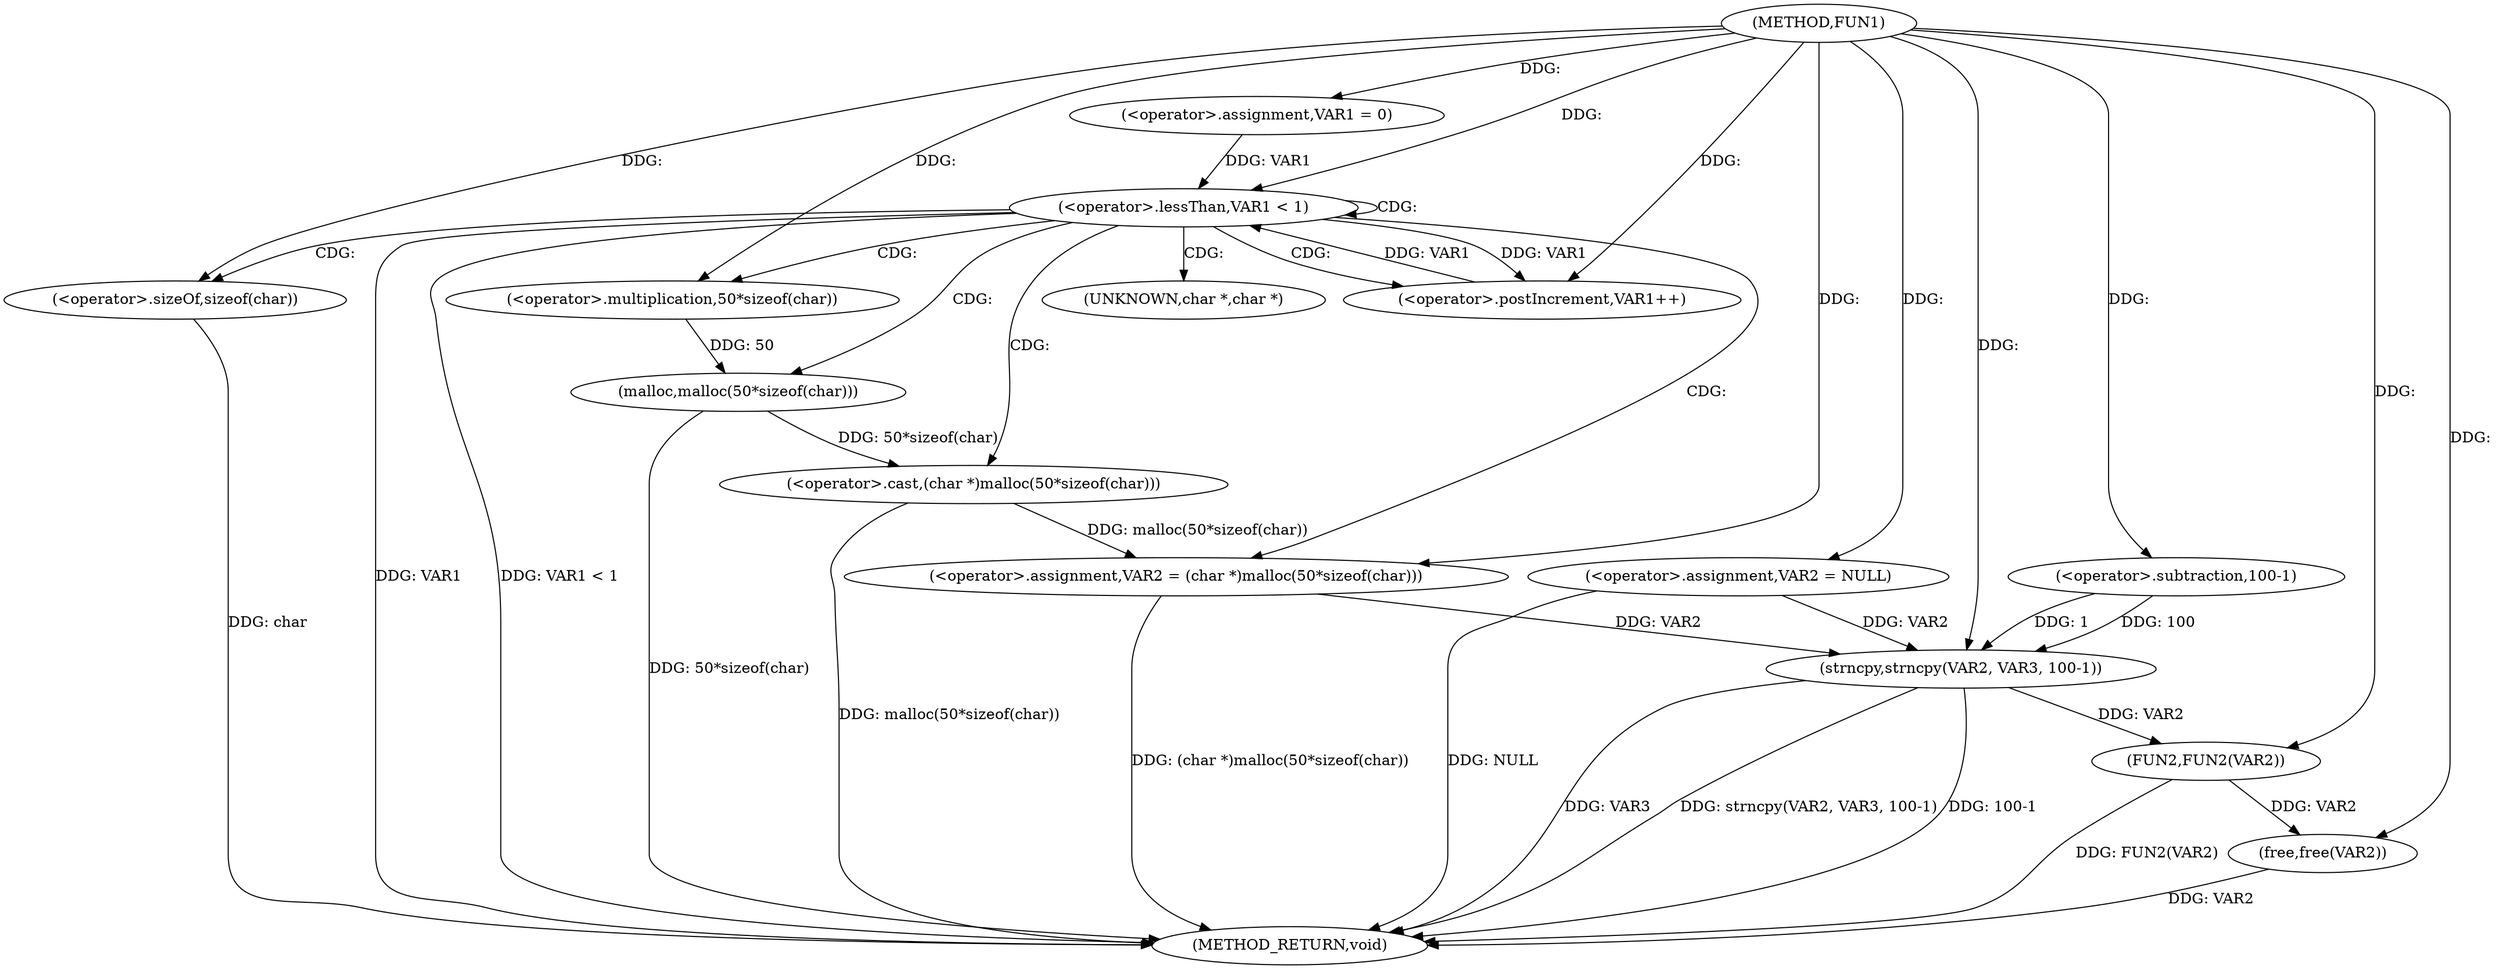 digraph FUN1 {  
"1000100" [label = "(METHOD,FUN1)" ]
"1000138" [label = "(METHOD_RETURN,void)" ]
"1000104" [label = "(<operator>.assignment,VAR2 = NULL)" ]
"1000108" [label = "(<operator>.assignment,VAR1 = 0)" ]
"1000111" [label = "(<operator>.lessThan,VAR1 < 1)" ]
"1000114" [label = "(<operator>.postIncrement,VAR1++)" ]
"1000117" [label = "(<operator>.assignment,VAR2 = (char *)malloc(50*sizeof(char)))" ]
"1000119" [label = "(<operator>.cast,(char *)malloc(50*sizeof(char)))" ]
"1000121" [label = "(malloc,malloc(50*sizeof(char)))" ]
"1000122" [label = "(<operator>.multiplication,50*sizeof(char))" ]
"1000124" [label = "(<operator>.sizeOf,sizeof(char))" ]
"1000128" [label = "(strncpy,strncpy(VAR2, VAR3, 100-1))" ]
"1000131" [label = "(<operator>.subtraction,100-1)" ]
"1000134" [label = "(FUN2,FUN2(VAR2))" ]
"1000136" [label = "(free,free(VAR2))" ]
"1000120" [label = "(UNKNOWN,char *,char *)" ]
  "1000128" -> "1000138"  [ label = "DDG: VAR3"] 
  "1000124" -> "1000138"  [ label = "DDG: char"] 
  "1000134" -> "1000138"  [ label = "DDG: FUN2(VAR2)"] 
  "1000119" -> "1000138"  [ label = "DDG: malloc(50*sizeof(char))"] 
  "1000111" -> "1000138"  [ label = "DDG: VAR1"] 
  "1000128" -> "1000138"  [ label = "DDG: strncpy(VAR2, VAR3, 100-1)"] 
  "1000117" -> "1000138"  [ label = "DDG: (char *)malloc(50*sizeof(char))"] 
  "1000111" -> "1000138"  [ label = "DDG: VAR1 < 1"] 
  "1000121" -> "1000138"  [ label = "DDG: 50*sizeof(char)"] 
  "1000136" -> "1000138"  [ label = "DDG: VAR2"] 
  "1000104" -> "1000138"  [ label = "DDG: NULL"] 
  "1000128" -> "1000138"  [ label = "DDG: 100-1"] 
  "1000100" -> "1000104"  [ label = "DDG: "] 
  "1000100" -> "1000108"  [ label = "DDG: "] 
  "1000114" -> "1000111"  [ label = "DDG: VAR1"] 
  "1000108" -> "1000111"  [ label = "DDG: VAR1"] 
  "1000100" -> "1000111"  [ label = "DDG: "] 
  "1000111" -> "1000114"  [ label = "DDG: VAR1"] 
  "1000100" -> "1000114"  [ label = "DDG: "] 
  "1000119" -> "1000117"  [ label = "DDG: malloc(50*sizeof(char))"] 
  "1000100" -> "1000117"  [ label = "DDG: "] 
  "1000121" -> "1000119"  [ label = "DDG: 50*sizeof(char)"] 
  "1000122" -> "1000121"  [ label = "DDG: 50"] 
  "1000100" -> "1000122"  [ label = "DDG: "] 
  "1000100" -> "1000124"  [ label = "DDG: "] 
  "1000104" -> "1000128"  [ label = "DDG: VAR2"] 
  "1000117" -> "1000128"  [ label = "DDG: VAR2"] 
  "1000100" -> "1000128"  [ label = "DDG: "] 
  "1000131" -> "1000128"  [ label = "DDG: 100"] 
  "1000131" -> "1000128"  [ label = "DDG: 1"] 
  "1000100" -> "1000131"  [ label = "DDG: "] 
  "1000128" -> "1000134"  [ label = "DDG: VAR2"] 
  "1000100" -> "1000134"  [ label = "DDG: "] 
  "1000134" -> "1000136"  [ label = "DDG: VAR2"] 
  "1000100" -> "1000136"  [ label = "DDG: "] 
  "1000111" -> "1000121"  [ label = "CDG: "] 
  "1000111" -> "1000124"  [ label = "CDG: "] 
  "1000111" -> "1000119"  [ label = "CDG: "] 
  "1000111" -> "1000114"  [ label = "CDG: "] 
  "1000111" -> "1000120"  [ label = "CDG: "] 
  "1000111" -> "1000117"  [ label = "CDG: "] 
  "1000111" -> "1000111"  [ label = "CDG: "] 
  "1000111" -> "1000122"  [ label = "CDG: "] 
}
